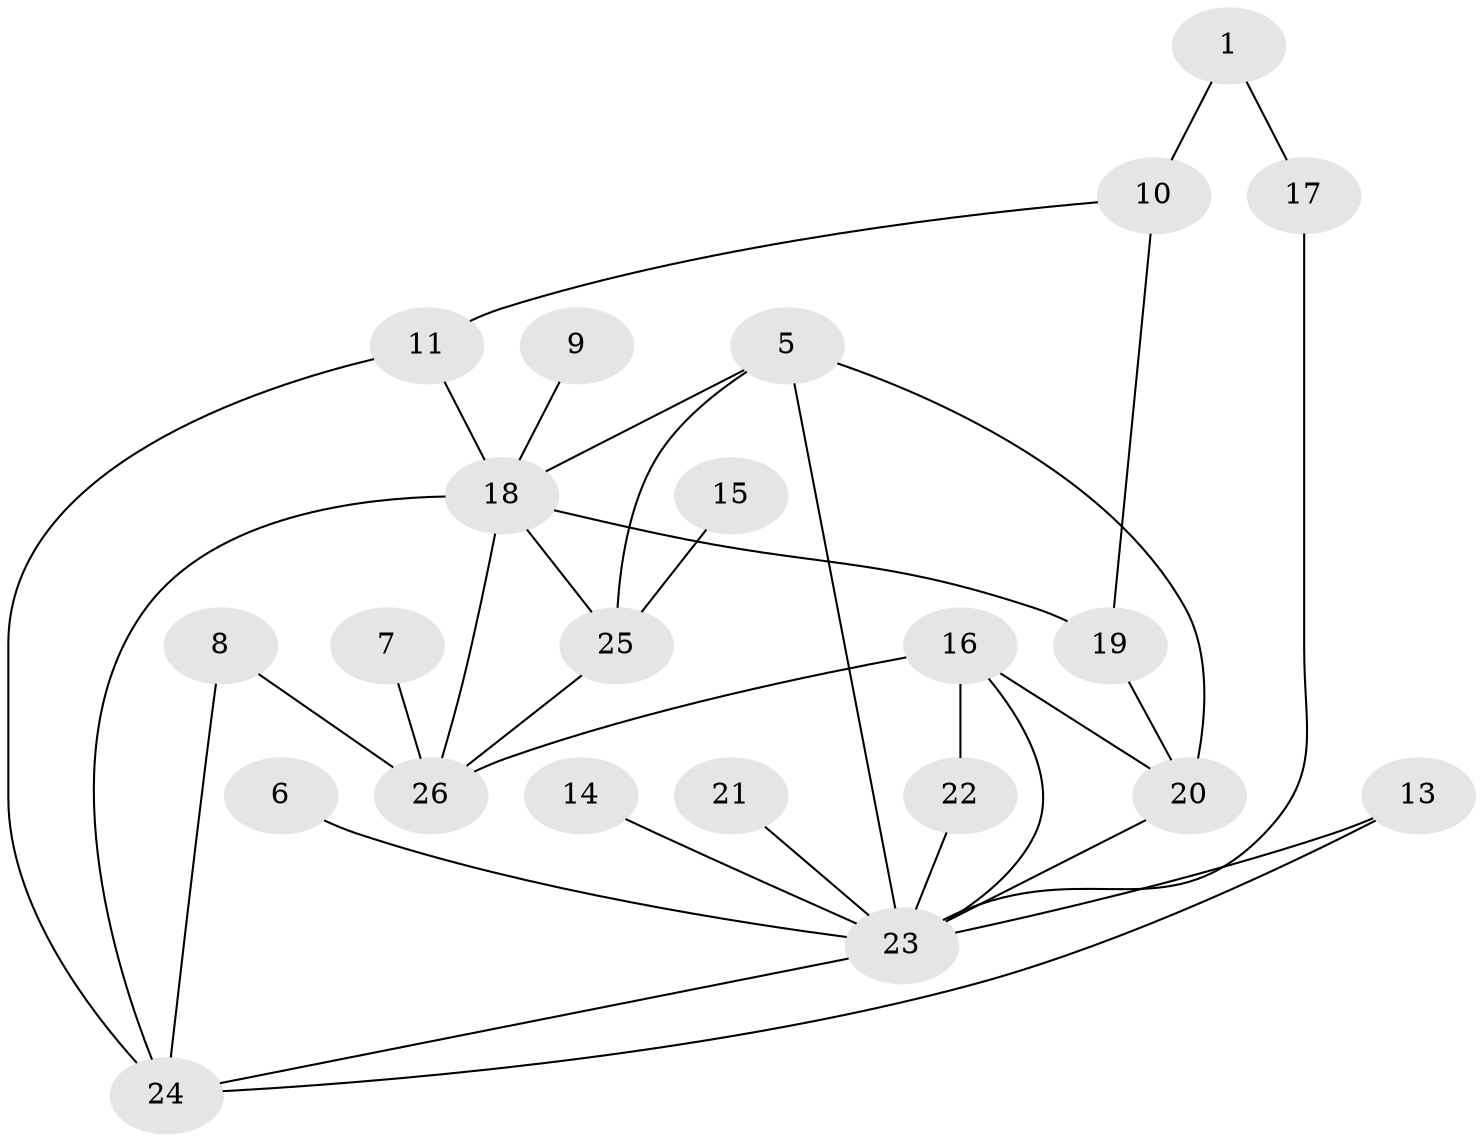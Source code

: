 // original degree distribution, {2: 0.3269230769230769, 3: 0.25, 1: 0.17307692307692307, 0: 0.07692307692307693, 4: 0.07692307692307693, 5: 0.07692307692307693, 6: 0.019230769230769232}
// Generated by graph-tools (version 1.1) at 2025/49/03/09/25 03:49:13]
// undirected, 22 vertices, 34 edges
graph export_dot {
graph [start="1"]
  node [color=gray90,style=filled];
  1;
  5;
  6;
  7;
  8;
  9;
  10;
  11;
  13;
  14;
  15;
  16;
  17;
  18;
  19;
  20;
  21;
  22;
  23;
  24;
  25;
  26;
  1 -- 10 [weight=1.0];
  1 -- 17 [weight=1.0];
  5 -- 18 [weight=1.0];
  5 -- 20 [weight=1.0];
  5 -- 23 [weight=1.0];
  5 -- 25 [weight=1.0];
  6 -- 23 [weight=1.0];
  7 -- 26 [weight=1.0];
  8 -- 24 [weight=1.0];
  8 -- 26 [weight=1.0];
  9 -- 18 [weight=1.0];
  10 -- 11 [weight=1.0];
  10 -- 19 [weight=1.0];
  11 -- 18 [weight=1.0];
  11 -- 24 [weight=1.0];
  13 -- 23 [weight=1.0];
  13 -- 24 [weight=1.0];
  14 -- 23 [weight=1.0];
  15 -- 25 [weight=1.0];
  16 -- 20 [weight=1.0];
  16 -- 22 [weight=1.0];
  16 -- 23 [weight=1.0];
  16 -- 26 [weight=1.0];
  17 -- 23 [weight=1.0];
  18 -- 19 [weight=1.0];
  18 -- 24 [weight=1.0];
  18 -- 25 [weight=1.0];
  18 -- 26 [weight=1.0];
  19 -- 20 [weight=1.0];
  20 -- 23 [weight=1.0];
  21 -- 23 [weight=1.0];
  22 -- 23 [weight=1.0];
  23 -- 24 [weight=1.0];
  25 -- 26 [weight=1.0];
}
